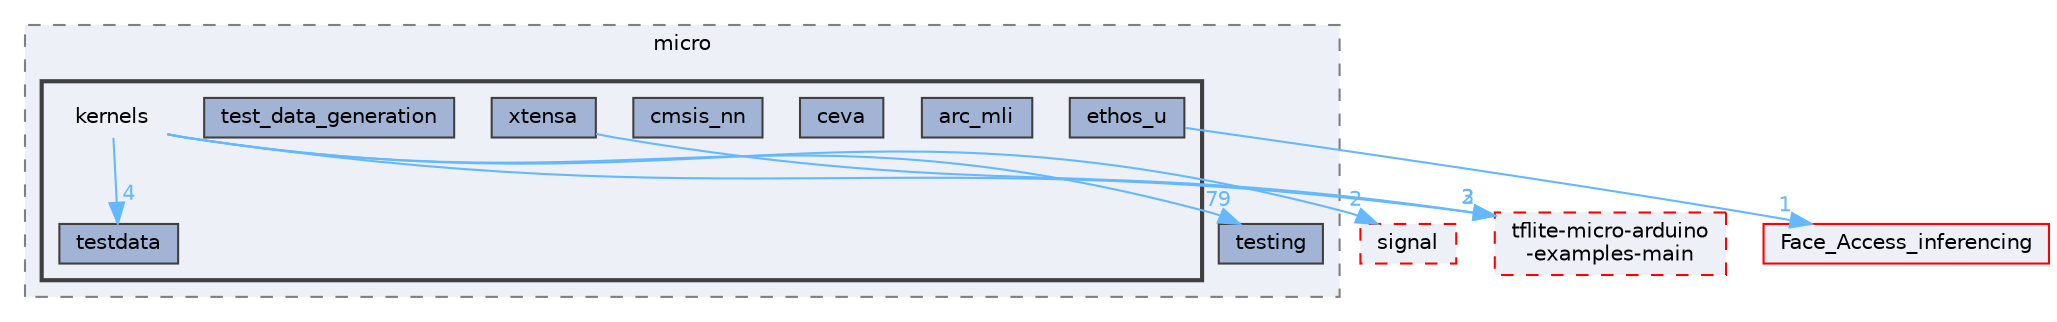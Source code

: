 digraph "Arduino/GetStartedWithMachineLearningOnArduino/tflite-micro-main/tensorflow/lite/micro/kernels"
{
 // LATEX_PDF_SIZE
  bgcolor="transparent";
  edge [fontname=Helvetica,fontsize=10,labelfontname=Helvetica,labelfontsize=10];
  node [fontname=Helvetica,fontsize=10,shape=box,height=0.2,width=0.4];
  compound=true
  subgraph clusterdir_b8cffeb19aff853b8801b5d330607df8 {
    graph [ bgcolor="#edf0f7", pencolor="grey50", label="micro", fontname=Helvetica,fontsize=10 style="filled,dashed", URL="dir_b8cffeb19aff853b8801b5d330607df8.html",tooltip=""]
  dir_470971d43bc71e7f55bec04deac8e7a7 [label="testing", fillcolor="#a2b4d6", color="grey25", style="filled", URL="dir_470971d43bc71e7f55bec04deac8e7a7.html",tooltip=""];
  subgraph clusterdir_b6c0238bf43bfd1d4dcb41e0547317f7 {
    graph [ bgcolor="#edf0f7", pencolor="grey25", label="", fontname=Helvetica,fontsize=10 style="filled,bold", URL="dir_b6c0238bf43bfd1d4dcb41e0547317f7.html",tooltip=""]
    dir_b6c0238bf43bfd1d4dcb41e0547317f7 [shape=plaintext, label="kernels"];
  dir_f1994583a4f9fe19fe3cc991e69e6e18 [label="arc_mli", fillcolor="#a2b4d6", color="grey25", style="filled", URL="dir_f1994583a4f9fe19fe3cc991e69e6e18.html",tooltip=""];
  dir_59accbe195d4ef303280106a7b5bc9d2 [label="ceva", fillcolor="#a2b4d6", color="grey25", style="filled", URL="dir_59accbe195d4ef303280106a7b5bc9d2.html",tooltip=""];
  dir_2a917520403f7d469d4d8072650018e9 [label="cmsis_nn", fillcolor="#a2b4d6", color="grey25", style="filled", URL="dir_2a917520403f7d469d4d8072650018e9.html",tooltip=""];
  dir_598b94ddb94f79d4e46f6b8622a117fe [label="ethos_u", fillcolor="#a2b4d6", color="grey25", style="filled", URL="dir_598b94ddb94f79d4e46f6b8622a117fe.html",tooltip=""];
  dir_36a851af2dd219bb82fe9d6f4c0197d9 [label="test_data_generation", fillcolor="#a2b4d6", color="grey25", style="filled", URL="dir_36a851af2dd219bb82fe9d6f4c0197d9.html",tooltip=""];
  dir_459ca377ec975e9630e8b1c1ca36610b [label="testdata", fillcolor="#a2b4d6", color="grey25", style="filled", URL="dir_459ca377ec975e9630e8b1c1ca36610b.html",tooltip=""];
  dir_d58ff4dd329f0a29e2dfb9995cf54acb [label="xtensa", fillcolor="#a2b4d6", color="grey25", style="filled", URL="dir_d58ff4dd329f0a29e2dfb9995cf54acb.html",tooltip=""];
  }
  }
  dir_05f86cf2d1c107dceef0ab0392ddcfcf [label="Face_Access_inferencing", fillcolor="#edf0f7", color="red", style="filled", URL="dir_05f86cf2d1c107dceef0ab0392ddcfcf.html",tooltip=""];
  dir_0d2ed21f8b79a9b0d8abfa821a489de0 [label="tflite-micro-arduino\l-examples-main", fillcolor="#edf0f7", color="red", style="filled,dashed", URL="dir_0d2ed21f8b79a9b0d8abfa821a489de0.html",tooltip=""];
  dir_8ce83f6ebad9376744fd0b51d76c92be [label="signal", fillcolor="#edf0f7", color="red", style="filled,dashed", URL="dir_8ce83f6ebad9376744fd0b51d76c92be.html",tooltip=""];
  dir_b6c0238bf43bfd1d4dcb41e0547317f7->dir_0d2ed21f8b79a9b0d8abfa821a489de0 [headlabel="3", labeldistance=1.5 headhref="dir_000164_000335.html" href="dir_000164_000335.html" color="steelblue1" fontcolor="steelblue1"];
  dir_b6c0238bf43bfd1d4dcb41e0547317f7->dir_459ca377ec975e9630e8b1c1ca36610b [headlabel="4", labeldistance=1.5 headhref="dir_000164_000327.html" href="dir_000164_000327.html" color="steelblue1" fontcolor="steelblue1"];
  dir_b6c0238bf43bfd1d4dcb41e0547317f7->dir_470971d43bc71e7f55bec04deac8e7a7 [headlabel="79", labeldistance=1.5 headhref="dir_000164_000328.html" href="dir_000164_000328.html" color="steelblue1" fontcolor="steelblue1"];
  dir_b6c0238bf43bfd1d4dcb41e0547317f7->dir_8ce83f6ebad9376744fd0b51d76c92be [headlabel="2", labeldistance=1.5 headhref="dir_000164_000283.html" href="dir_000164_000283.html" color="steelblue1" fontcolor="steelblue1"];
  dir_598b94ddb94f79d4e46f6b8622a117fe->dir_05f86cf2d1c107dceef0ab0392ddcfcf [headlabel="1", labeldistance=1.5 headhref="dir_000096_000107.html" href="dir_000096_000107.html" color="steelblue1" fontcolor="steelblue1"];
  dir_d58ff4dd329f0a29e2dfb9995cf54acb->dir_0d2ed21f8b79a9b0d8abfa821a489de0 [headlabel="2", labeldistance=1.5 headhref="dir_000360_000335.html" href="dir_000360_000335.html" color="steelblue1" fontcolor="steelblue1"];
}
